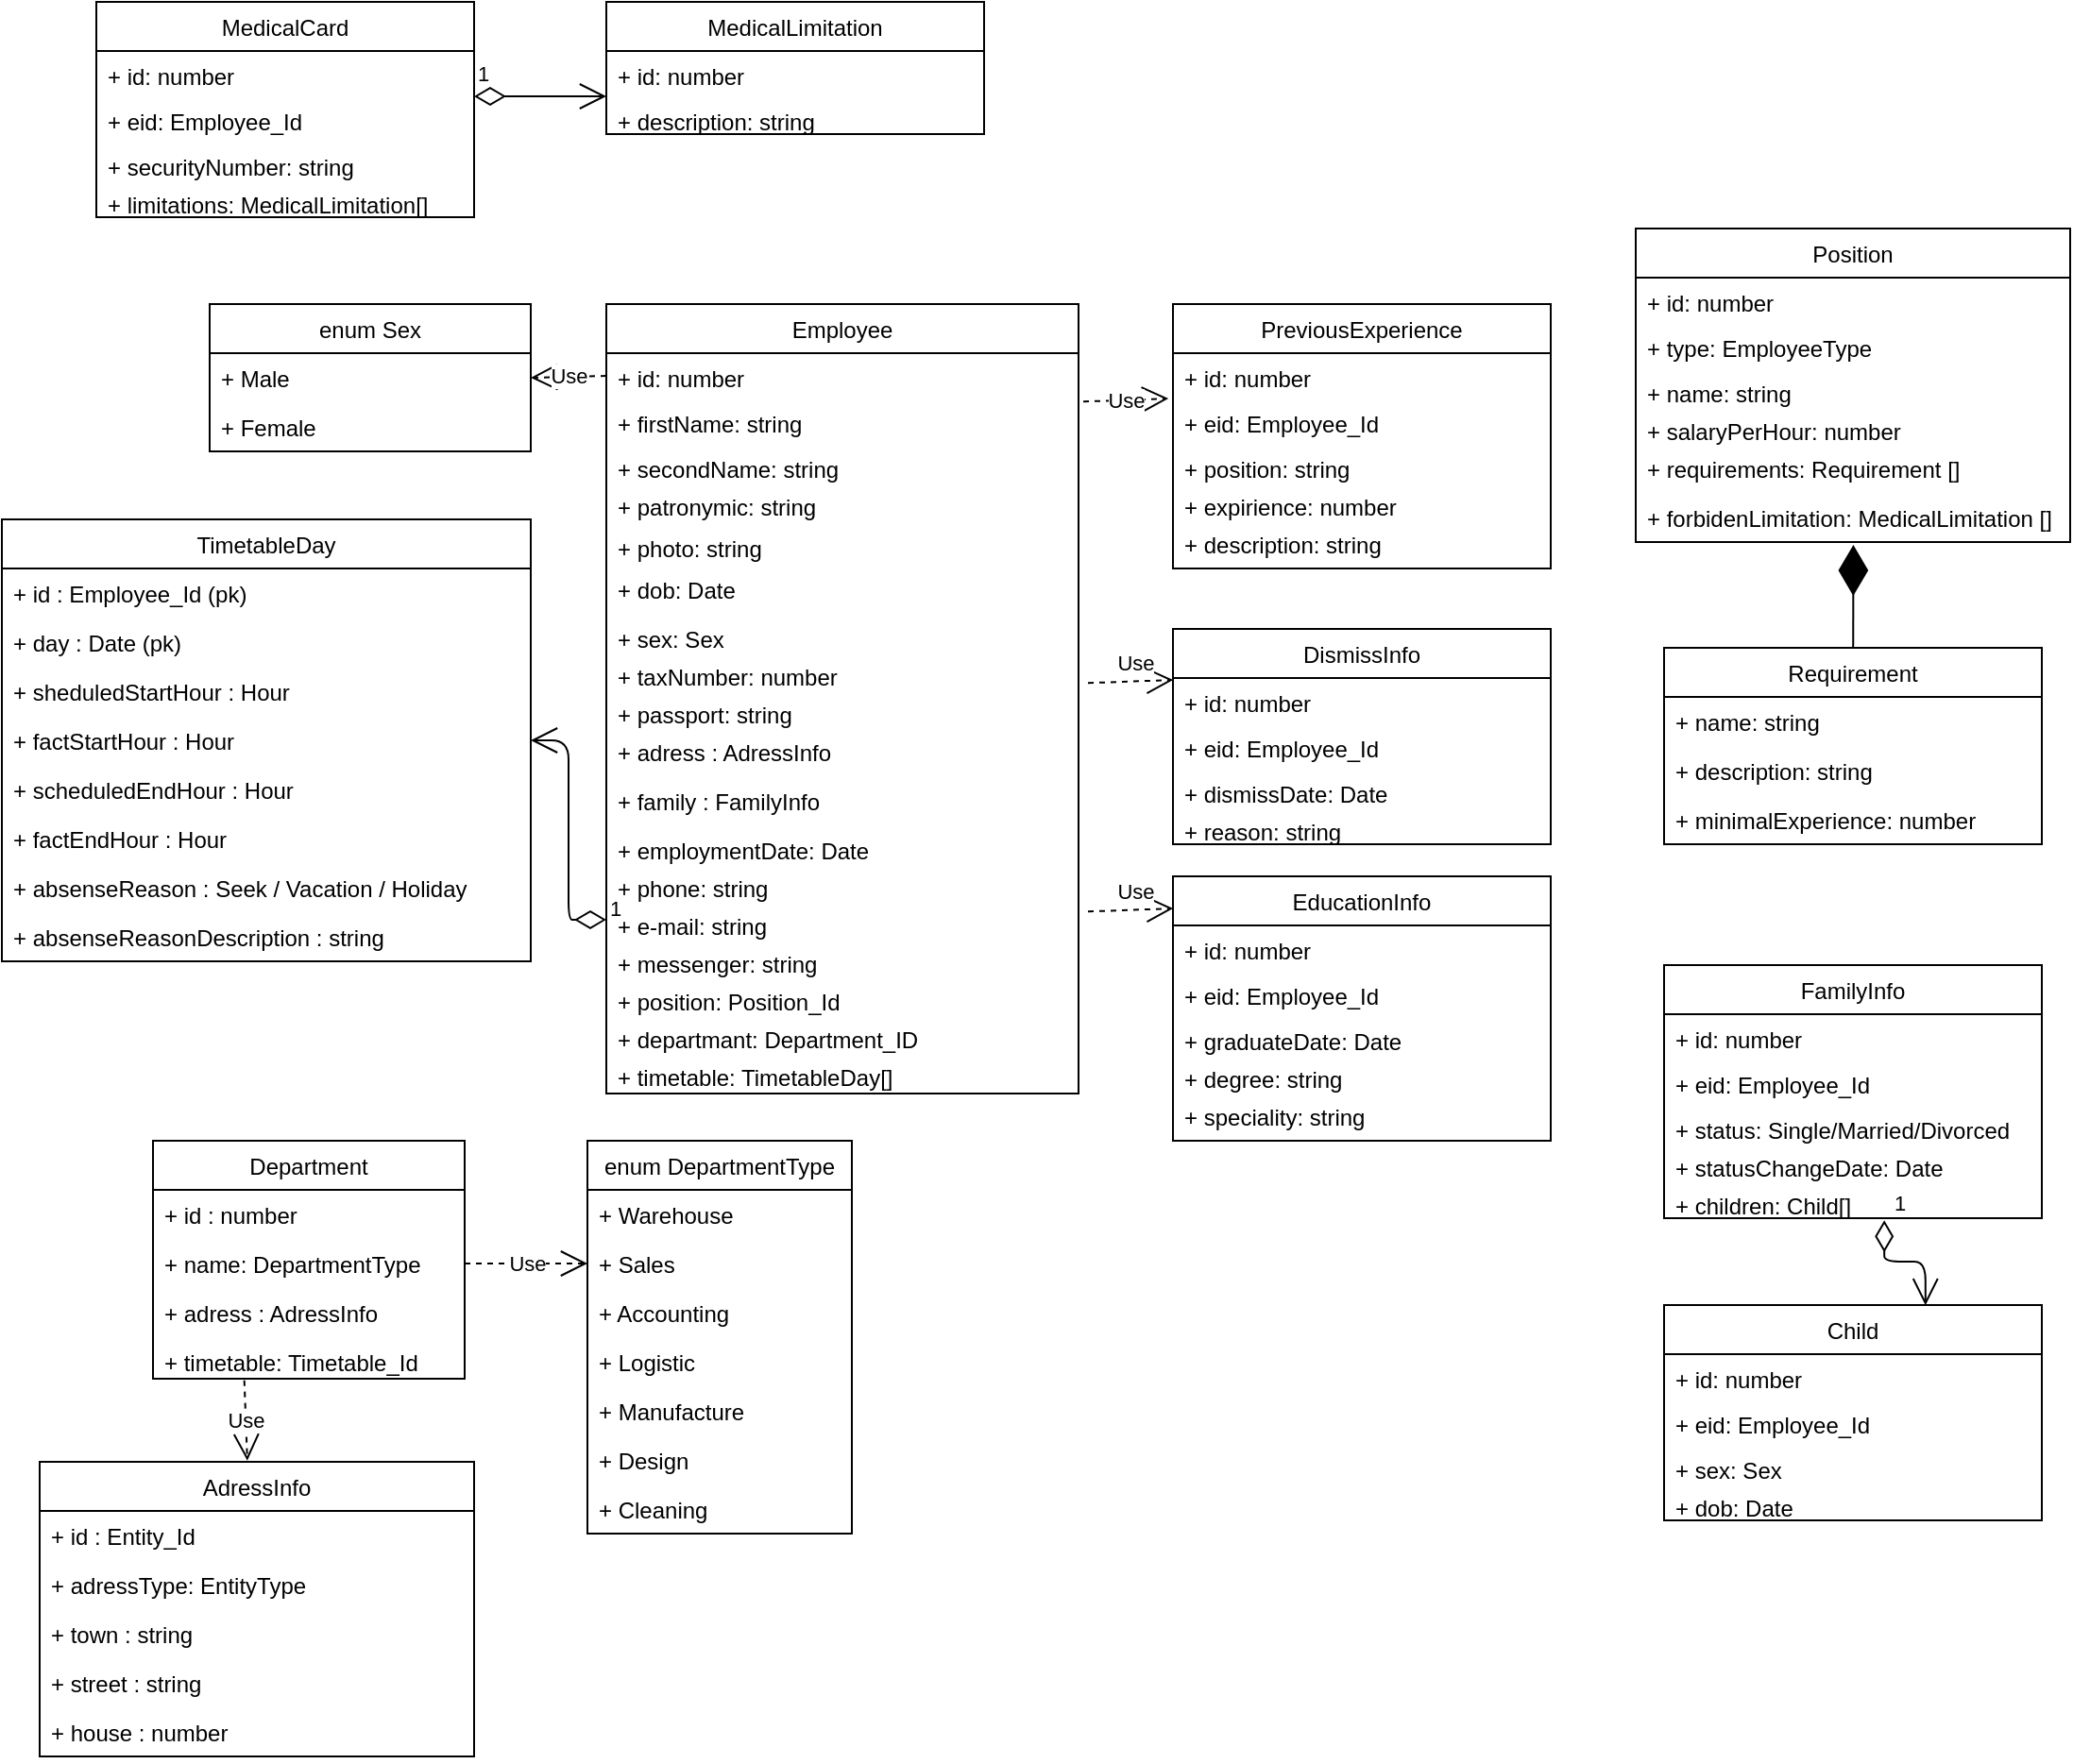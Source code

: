 <mxfile version="12.4.0" type="device" pages="1"><diagram id="Mti2Io393hogY0bbDjhg" name="Page-1"><mxGraphModel dx="1673" dy="839" grid="1" gridSize="10" guides="1" tooltips="1" connect="1" arrows="1" fold="1" page="1" pageScale="1" pageWidth="850" pageHeight="1100" math="0" shadow="0"><root><mxCell id="0"/><mxCell id="1" parent="0"/><mxCell id="48RavDFTDZYsHHYhr2oA-1" value="Employee" style="swimlane;fontStyle=0;childLayout=stackLayout;horizontal=1;startSize=26;fillColor=none;horizontalStack=0;resizeParent=1;resizeParentMax=0;resizeLast=0;collapsible=1;marginBottom=0;" parent="1" vertex="1"><mxGeometry x="340" y="280" width="250" height="418" as="geometry"/></mxCell><mxCell id="48RavDFTDZYsHHYhr2oA-17" value="+ id: number" style="text;strokeColor=none;fillColor=none;align=left;verticalAlign=top;spacingLeft=4;spacingRight=4;overflow=hidden;rotatable=0;points=[[0,0.5],[1,0.5]];portConstraint=eastwest;" parent="48RavDFTDZYsHHYhr2oA-1" vertex="1"><mxGeometry y="26" width="250" height="24" as="geometry"/></mxCell><mxCell id="OlzflP3ImwQJh7mN5nyh-8" value="+ firstName: string" style="text;strokeColor=none;fillColor=none;align=left;verticalAlign=top;spacingLeft=4;spacingRight=4;overflow=hidden;rotatable=0;points=[[0,0.5],[1,0.5]];portConstraint=eastwest;" vertex="1" parent="48RavDFTDZYsHHYhr2oA-1"><mxGeometry y="50" width="250" height="24" as="geometry"/></mxCell><mxCell id="48RavDFTDZYsHHYhr2oA-18" value="+ secondName: string" style="text;strokeColor=none;fillColor=none;align=left;verticalAlign=top;spacingLeft=4;spacingRight=4;overflow=hidden;rotatable=0;points=[[0,0.5],[1,0.5]];portConstraint=eastwest;" parent="48RavDFTDZYsHHYhr2oA-1" vertex="1"><mxGeometry y="74" width="250" height="20" as="geometry"/></mxCell><mxCell id="48RavDFTDZYsHHYhr2oA-19" value="+ patronymic: string" style="text;strokeColor=none;fillColor=none;align=left;verticalAlign=top;spacingLeft=4;spacingRight=4;overflow=hidden;rotatable=0;points=[[0,0.5],[1,0.5]];portConstraint=eastwest;" parent="48RavDFTDZYsHHYhr2oA-1" vertex="1"><mxGeometry y="94" width="250" height="22" as="geometry"/></mxCell><mxCell id="OlzflP3ImwQJh7mN5nyh-16" value="+ photo: string" style="text;strokeColor=none;fillColor=none;align=left;verticalAlign=top;spacingLeft=4;spacingRight=4;overflow=hidden;rotatable=0;points=[[0,0.5],[1,0.5]];portConstraint=eastwest;" vertex="1" parent="48RavDFTDZYsHHYhr2oA-1"><mxGeometry y="116" width="250" height="22" as="geometry"/></mxCell><mxCell id="48RavDFTDZYsHHYhr2oA-3" value="+ dob: Date" style="text;strokeColor=none;fillColor=none;align=left;verticalAlign=top;spacingLeft=4;spacingRight=4;overflow=hidden;rotatable=0;points=[[0,0.5],[1,0.5]];portConstraint=eastwest;" parent="48RavDFTDZYsHHYhr2oA-1" vertex="1"><mxGeometry y="138" width="250" height="26" as="geometry"/></mxCell><mxCell id="48RavDFTDZYsHHYhr2oA-7" value="+ sex: Sex" style="text;strokeColor=none;fillColor=none;align=left;verticalAlign=top;spacingLeft=4;spacingRight=4;overflow=hidden;rotatable=0;points=[[0,0.5],[1,0.5]];portConstraint=eastwest;" parent="48RavDFTDZYsHHYhr2oA-1" vertex="1"><mxGeometry y="164" width="250" height="20" as="geometry"/></mxCell><mxCell id="DQnlRPjFrwcT6I_cO_1w-17" value="+ taxNumber: number" style="text;strokeColor=none;fillColor=none;align=left;verticalAlign=top;spacingLeft=4;spacingRight=4;overflow=hidden;rotatable=0;points=[[0,0.5],[1,0.5]];portConstraint=eastwest;" parent="48RavDFTDZYsHHYhr2oA-1" vertex="1"><mxGeometry y="184" width="250" height="20" as="geometry"/></mxCell><mxCell id="DQnlRPjFrwcT6I_cO_1w-18" value="+ passport: string" style="text;strokeColor=none;fillColor=none;align=left;verticalAlign=top;spacingLeft=4;spacingRight=4;overflow=hidden;rotatable=0;points=[[0,0.5],[1,0.5]];portConstraint=eastwest;" parent="48RavDFTDZYsHHYhr2oA-1" vertex="1"><mxGeometry y="204" width="250" height="20" as="geometry"/></mxCell><mxCell id="OlzflP3ImwQJh7mN5nyh-25" value="+ adress : AdressInfo" style="text;strokeColor=none;fillColor=none;align=left;verticalAlign=top;spacingLeft=4;spacingRight=4;overflow=hidden;rotatable=0;points=[[0,0.5],[1,0.5]];portConstraint=eastwest;" vertex="1" parent="48RavDFTDZYsHHYhr2oA-1"><mxGeometry y="224" width="250" height="26" as="geometry"/></mxCell><mxCell id="OlzflP3ImwQJh7mN5nyh-48" value="+ family : FamilyInfo" style="text;strokeColor=none;fillColor=none;align=left;verticalAlign=top;spacingLeft=4;spacingRight=4;overflow=hidden;rotatable=0;points=[[0,0.5],[1,0.5]];portConstraint=eastwest;" vertex="1" parent="48RavDFTDZYsHHYhr2oA-1"><mxGeometry y="250" width="250" height="26" as="geometry"/></mxCell><mxCell id="48RavDFTDZYsHHYhr2oA-5" value="+ employmentDate: Date" style="text;strokeColor=none;fillColor=none;align=left;verticalAlign=top;spacingLeft=4;spacingRight=4;overflow=hidden;rotatable=0;points=[[0,0.5],[1,0.5]];portConstraint=eastwest;" parent="48RavDFTDZYsHHYhr2oA-1" vertex="1"><mxGeometry y="276" width="250" height="20" as="geometry"/></mxCell><mxCell id="AJ1OIZHjKL9G5gzrEail-20" value="+ phone: string" style="text;strokeColor=none;fillColor=none;align=left;verticalAlign=top;spacingLeft=4;spacingRight=4;overflow=hidden;rotatable=0;points=[[0,0.5],[1,0.5]];portConstraint=eastwest;" parent="48RavDFTDZYsHHYhr2oA-1" vertex="1"><mxGeometry y="296" width="250" height="20" as="geometry"/></mxCell><mxCell id="AJ1OIZHjKL9G5gzrEail-21" value="+ e-mail: string" style="text;strokeColor=none;fillColor=none;align=left;verticalAlign=top;spacingLeft=4;spacingRight=4;overflow=hidden;rotatable=0;points=[[0,0.5],[1,0.5]];portConstraint=eastwest;" parent="48RavDFTDZYsHHYhr2oA-1" vertex="1"><mxGeometry y="316" width="250" height="20" as="geometry"/></mxCell><mxCell id="AJ1OIZHjKL9G5gzrEail-22" value="+ messenger: string" style="text;strokeColor=none;fillColor=none;align=left;verticalAlign=top;spacingLeft=4;spacingRight=4;overflow=hidden;rotatable=0;points=[[0,0.5],[1,0.5]];portConstraint=eastwest;" parent="48RavDFTDZYsHHYhr2oA-1" vertex="1"><mxGeometry y="336" width="250" height="20" as="geometry"/></mxCell><mxCell id="48RavDFTDZYsHHYhr2oA-6" value="+ position: Position_Id" style="text;strokeColor=none;fillColor=none;align=left;verticalAlign=top;spacingLeft=4;spacingRight=4;overflow=hidden;rotatable=0;points=[[0,0.5],[1,0.5]];portConstraint=eastwest;" parent="48RavDFTDZYsHHYhr2oA-1" vertex="1"><mxGeometry y="356" width="250" height="20" as="geometry"/></mxCell><mxCell id="AJ1OIZHjKL9G5gzrEail-15" value="+ departmant: Department_ID" style="text;strokeColor=none;fillColor=none;align=left;verticalAlign=top;spacingLeft=4;spacingRight=4;overflow=hidden;rotatable=0;points=[[0,0.5],[1,0.5]];portConstraint=eastwest;" parent="48RavDFTDZYsHHYhr2oA-1" vertex="1"><mxGeometry y="376" width="250" height="20" as="geometry"/></mxCell><mxCell id="AJ1OIZHjKL9G5gzrEail-48" value="+ timetable: TimetableDay[]" style="text;strokeColor=none;fillColor=none;align=left;verticalAlign=top;spacingLeft=4;spacingRight=4;overflow=hidden;rotatable=0;points=[[0,0.5],[1,0.5]];portConstraint=eastwest;" parent="48RavDFTDZYsHHYhr2oA-1" vertex="1"><mxGeometry y="396" width="250" height="22" as="geometry"/></mxCell><mxCell id="48RavDFTDZYsHHYhr2oA-8" value="enum Sex" style="swimlane;fontStyle=0;childLayout=stackLayout;horizontal=1;startSize=26;fillColor=none;horizontalStack=0;resizeParent=1;resizeParentMax=0;resizeLast=0;collapsible=1;marginBottom=0;" parent="1" vertex="1"><mxGeometry x="130" y="280" width="170" height="78" as="geometry"/></mxCell><mxCell id="48RavDFTDZYsHHYhr2oA-9" value="+ Male" style="text;strokeColor=none;fillColor=none;align=left;verticalAlign=top;spacingLeft=4;spacingRight=4;overflow=hidden;rotatable=0;points=[[0,0.5],[1,0.5]];portConstraint=eastwest;" parent="48RavDFTDZYsHHYhr2oA-8" vertex="1"><mxGeometry y="26" width="170" height="26" as="geometry"/></mxCell><mxCell id="48RavDFTDZYsHHYhr2oA-10" value="+ Female" style="text;strokeColor=none;fillColor=none;align=left;verticalAlign=top;spacingLeft=4;spacingRight=4;overflow=hidden;rotatable=0;points=[[0,0.5],[1,0.5]];portConstraint=eastwest;" parent="48RavDFTDZYsHHYhr2oA-8" vertex="1"><mxGeometry y="52" width="170" height="26" as="geometry"/></mxCell><mxCell id="48RavDFTDZYsHHYhr2oA-15" value="Use" style="endArrow=open;endSize=12;dashed=1;html=1;entryX=1;entryY=0.5;entryDx=0;entryDy=0;exitX=0;exitY=0.5;exitDx=0;exitDy=0;" parent="1" target="48RavDFTDZYsHHYhr2oA-9" edge="1" source="48RavDFTDZYsHHYhr2oA-17"><mxGeometry width="160" relative="1" as="geometry"><mxPoint x="340" y="376" as="sourcePoint"/><mxPoint x="430" y="350" as="targetPoint"/></mxGeometry></mxCell><mxCell id="DQnlRPjFrwcT6I_cO_1w-3" value="Position" style="swimlane;fontStyle=0;childLayout=stackLayout;horizontal=1;startSize=26;fillColor=none;horizontalStack=0;resizeParent=1;resizeParentMax=0;resizeLast=0;collapsible=1;marginBottom=0;" parent="1" vertex="1"><mxGeometry x="885" y="240" width="230" height="166" as="geometry"/></mxCell><mxCell id="DQnlRPjFrwcT6I_cO_1w-4" value="+ id: number" style="text;strokeColor=none;fillColor=none;align=left;verticalAlign=top;spacingLeft=4;spacingRight=4;overflow=hidden;rotatable=0;points=[[0,0.5],[1,0.5]];portConstraint=eastwest;" parent="DQnlRPjFrwcT6I_cO_1w-3" vertex="1"><mxGeometry y="26" width="230" height="24" as="geometry"/></mxCell><mxCell id="AJ1OIZHjKL9G5gzrEail-17" value="+ type: EmployeeType" style="text;strokeColor=none;fillColor=none;align=left;verticalAlign=top;spacingLeft=4;spacingRight=4;overflow=hidden;rotatable=0;points=[[0,0.5],[1,0.5]];portConstraint=eastwest;" parent="DQnlRPjFrwcT6I_cO_1w-3" vertex="1"><mxGeometry y="50" width="230" height="24" as="geometry"/></mxCell><mxCell id="DQnlRPjFrwcT6I_cO_1w-15" value="+ name: string" style="text;strokeColor=none;fillColor=none;align=left;verticalAlign=top;spacingLeft=4;spacingRight=4;overflow=hidden;rotatable=0;points=[[0,0.5],[1,0.5]];portConstraint=eastwest;" parent="DQnlRPjFrwcT6I_cO_1w-3" vertex="1"><mxGeometry y="74" width="230" height="20" as="geometry"/></mxCell><mxCell id="48RavDFTDZYsHHYhr2oA-48" value="+ salaryPerHour: number" style="text;strokeColor=none;fillColor=none;align=left;verticalAlign=top;spacingLeft=4;spacingRight=4;overflow=hidden;rotatable=0;points=[[0,0.5],[1,0.5]];portConstraint=eastwest;" parent="DQnlRPjFrwcT6I_cO_1w-3" vertex="1"><mxGeometry y="94" width="230" height="20" as="geometry"/></mxCell><mxCell id="DQnlRPjFrwcT6I_cO_1w-5" value="+ requirements: Requirement []" style="text;strokeColor=none;fillColor=none;align=left;verticalAlign=top;spacingLeft=4;spacingRight=4;overflow=hidden;rotatable=0;points=[[0,0.5],[1,0.5]];portConstraint=eastwest;" parent="DQnlRPjFrwcT6I_cO_1w-3" vertex="1"><mxGeometry y="114" width="230" height="26" as="geometry"/></mxCell><mxCell id="OlzflP3ImwQJh7mN5nyh-60" value="+ forbidenLimitation: MedicalLimitation []" style="text;strokeColor=none;fillColor=none;align=left;verticalAlign=top;spacingLeft=4;spacingRight=4;overflow=hidden;rotatable=0;points=[[0,0.5],[1,0.5]];portConstraint=eastwest;" vertex="1" parent="DQnlRPjFrwcT6I_cO_1w-3"><mxGeometry y="140" width="230" height="26" as="geometry"/></mxCell><mxCell id="DQnlRPjFrwcT6I_cO_1w-7" value="Requirement" style="swimlane;fontStyle=0;childLayout=stackLayout;horizontal=1;startSize=26;fillColor=none;horizontalStack=0;resizeParent=1;resizeParentMax=0;resizeLast=0;collapsible=1;marginBottom=0;" parent="1" vertex="1"><mxGeometry x="900" y="462" width="200" height="104" as="geometry"/></mxCell><mxCell id="DQnlRPjFrwcT6I_cO_1w-8" value="+ name: string" style="text;strokeColor=none;fillColor=none;align=left;verticalAlign=top;spacingLeft=4;spacingRight=4;overflow=hidden;rotatable=0;points=[[0,0.5],[1,0.5]];portConstraint=eastwest;" parent="DQnlRPjFrwcT6I_cO_1w-7" vertex="1"><mxGeometry y="26" width="200" height="26" as="geometry"/></mxCell><mxCell id="DQnlRPjFrwcT6I_cO_1w-9" value="+ description: string" style="text;strokeColor=none;fillColor=none;align=left;verticalAlign=top;spacingLeft=4;spacingRight=4;overflow=hidden;rotatable=0;points=[[0,0.5],[1,0.5]];portConstraint=eastwest;" parent="DQnlRPjFrwcT6I_cO_1w-7" vertex="1"><mxGeometry y="52" width="200" height="26" as="geometry"/></mxCell><mxCell id="DQnlRPjFrwcT6I_cO_1w-10" value="+ minimalExperience: number" style="text;strokeColor=none;fillColor=none;align=left;verticalAlign=top;spacingLeft=4;spacingRight=4;overflow=hidden;rotatable=0;points=[[0,0.5],[1,0.5]];portConstraint=eastwest;" parent="DQnlRPjFrwcT6I_cO_1w-7" vertex="1"><mxGeometry y="78" width="200" height="26" as="geometry"/></mxCell><mxCell id="DQnlRPjFrwcT6I_cO_1w-12" value="" style="endArrow=diamondThin;endFill=1;endSize=24;html=1;entryX=0.501;entryY=1.057;entryDx=0;entryDy=0;entryPerimeter=0;" parent="1" source="DQnlRPjFrwcT6I_cO_1w-7" target="OlzflP3ImwQJh7mN5nyh-60" edge="1"><mxGeometry width="160" relative="1" as="geometry"><mxPoint x="1100" y="542" as="sourcePoint"/><mxPoint x="1000" y="410" as="targetPoint"/></mxGeometry></mxCell><mxCell id="AJ1OIZHjKL9G5gzrEail-1" value="Department" style="swimlane;fontStyle=0;childLayout=stackLayout;horizontal=1;startSize=26;fillColor=none;horizontalStack=0;resizeParent=1;resizeParentMax=0;resizeLast=0;collapsible=1;marginBottom=0;" parent="1" vertex="1"><mxGeometry x="100" y="723" width="165" height="126" as="geometry"/></mxCell><mxCell id="AJ1OIZHjKL9G5gzrEail-2" value="+ id : number" style="text;strokeColor=none;fillColor=none;align=left;verticalAlign=top;spacingLeft=4;spacingRight=4;overflow=hidden;rotatable=0;points=[[0,0.5],[1,0.5]];portConstraint=eastwest;" parent="AJ1OIZHjKL9G5gzrEail-1" vertex="1"><mxGeometry y="26" width="165" height="26" as="geometry"/></mxCell><mxCell id="AJ1OIZHjKL9G5gzrEail-3" value="+ name: DepartmentType" style="text;strokeColor=none;fillColor=none;align=left;verticalAlign=top;spacingLeft=4;spacingRight=4;overflow=hidden;rotatable=0;points=[[0,0.5],[1,0.5]];portConstraint=eastwest;" parent="AJ1OIZHjKL9G5gzrEail-1" vertex="1"><mxGeometry y="52" width="165" height="26" as="geometry"/></mxCell><mxCell id="AJ1OIZHjKL9G5gzrEail-19" value="+ adress : AdressInfo" style="text;strokeColor=none;fillColor=none;align=left;verticalAlign=top;spacingLeft=4;spacingRight=4;overflow=hidden;rotatable=0;points=[[0,0.5],[1,0.5]];portConstraint=eastwest;" parent="AJ1OIZHjKL9G5gzrEail-1" vertex="1"><mxGeometry y="78" width="165" height="26" as="geometry"/></mxCell><mxCell id="AJ1OIZHjKL9G5gzrEail-5" value="+ timetable: Timetable_Id" style="text;strokeColor=none;fillColor=none;align=left;verticalAlign=top;spacingLeft=4;spacingRight=4;overflow=hidden;rotatable=0;points=[[0,0.5],[1,0.5]];portConstraint=eastwest;" parent="AJ1OIZHjKL9G5gzrEail-1" vertex="1"><mxGeometry y="104" width="165" height="22" as="geometry"/></mxCell><mxCell id="AJ1OIZHjKL9G5gzrEail-6" value="enum DepartmentType" style="swimlane;fontStyle=0;childLayout=stackLayout;horizontal=1;startSize=26;fillColor=none;horizontalStack=0;resizeParent=1;resizeParentMax=0;resizeLast=0;collapsible=1;marginBottom=0;" parent="1" vertex="1"><mxGeometry x="330" y="723" width="140" height="208" as="geometry"/></mxCell><mxCell id="AJ1OIZHjKL9G5gzrEail-7" value="+ Warehouse" style="text;strokeColor=none;fillColor=none;align=left;verticalAlign=top;spacingLeft=4;spacingRight=4;overflow=hidden;rotatable=0;points=[[0,0.5],[1,0.5]];portConstraint=eastwest;" parent="AJ1OIZHjKL9G5gzrEail-6" vertex="1"><mxGeometry y="26" width="140" height="26" as="geometry"/></mxCell><mxCell id="AJ1OIZHjKL9G5gzrEail-8" value="+ Sales" style="text;strokeColor=none;fillColor=none;align=left;verticalAlign=top;spacingLeft=4;spacingRight=4;overflow=hidden;rotatable=0;points=[[0,0.5],[1,0.5]];portConstraint=eastwest;" parent="AJ1OIZHjKL9G5gzrEail-6" vertex="1"><mxGeometry y="52" width="140" height="26" as="geometry"/></mxCell><mxCell id="AJ1OIZHjKL9G5gzrEail-12" value="+ Accounting" style="text;strokeColor=none;fillColor=none;align=left;verticalAlign=top;spacingLeft=4;spacingRight=4;overflow=hidden;rotatable=0;points=[[0,0.5],[1,0.5]];portConstraint=eastwest;" parent="AJ1OIZHjKL9G5gzrEail-6" vertex="1"><mxGeometry y="78" width="140" height="26" as="geometry"/></mxCell><mxCell id="AJ1OIZHjKL9G5gzrEail-9" value="+ Logistic" style="text;strokeColor=none;fillColor=none;align=left;verticalAlign=top;spacingLeft=4;spacingRight=4;overflow=hidden;rotatable=0;points=[[0,0.5],[1,0.5]];portConstraint=eastwest;" parent="AJ1OIZHjKL9G5gzrEail-6" vertex="1"><mxGeometry y="104" width="140" height="26" as="geometry"/></mxCell><mxCell id="AJ1OIZHjKL9G5gzrEail-14" value="+ Manufacture" style="text;strokeColor=none;fillColor=none;align=left;verticalAlign=top;spacingLeft=4;spacingRight=4;overflow=hidden;rotatable=0;points=[[0,0.5],[1,0.5]];portConstraint=eastwest;" parent="AJ1OIZHjKL9G5gzrEail-6" vertex="1"><mxGeometry y="130" width="140" height="26" as="geometry"/></mxCell><mxCell id="AJ1OIZHjKL9G5gzrEail-13" value="+ Design" style="text;strokeColor=none;fillColor=none;align=left;verticalAlign=top;spacingLeft=4;spacingRight=4;overflow=hidden;rotatable=0;points=[[0,0.5],[1,0.5]];portConstraint=eastwest;" parent="AJ1OIZHjKL9G5gzrEail-6" vertex="1"><mxGeometry y="156" width="140" height="26" as="geometry"/></mxCell><mxCell id="AJ1OIZHjKL9G5gzrEail-16" value="+ Cleaning" style="text;strokeColor=none;fillColor=none;align=left;verticalAlign=top;spacingLeft=4;spacingRight=4;overflow=hidden;rotatable=0;points=[[0,0.5],[1,0.5]];portConstraint=eastwest;" parent="AJ1OIZHjKL9G5gzrEail-6" vertex="1"><mxGeometry y="182" width="140" height="26" as="geometry"/></mxCell><mxCell id="AJ1OIZHjKL9G5gzrEail-11" value="Use" style="endArrow=open;endSize=12;dashed=1;html=1;exitX=1;exitY=0.5;exitDx=0;exitDy=0;entryX=0;entryY=0.5;entryDx=0;entryDy=0;" parent="1" source="AJ1OIZHjKL9G5gzrEail-3" target="AJ1OIZHjKL9G5gzrEail-8" edge="1"><mxGeometry width="160" relative="1" as="geometry"><mxPoint x="549" y="454" as="sourcePoint"/><mxPoint x="590" y="458" as="targetPoint"/><Array as="points"/></mxGeometry></mxCell><mxCell id="AJ1OIZHjKL9G5gzrEail-32" value="TimetableDay" style="swimlane;fontStyle=0;childLayout=stackLayout;horizontal=1;startSize=26;fillColor=none;horizontalStack=0;resizeParent=1;resizeParentMax=0;resizeLast=0;collapsible=1;marginBottom=0;" parent="1" vertex="1"><mxGeometry x="20" y="394" width="280" height="234" as="geometry"/></mxCell><mxCell id="AJ1OIZHjKL9G5gzrEail-39" value="+ id : Employee_Id (pk)" style="text;strokeColor=none;fillColor=none;align=left;verticalAlign=top;spacingLeft=4;spacingRight=4;overflow=hidden;rotatable=0;points=[[0,0.5],[1,0.5]];portConstraint=eastwest;" parent="AJ1OIZHjKL9G5gzrEail-32" vertex="1"><mxGeometry y="26" width="280" height="26" as="geometry"/></mxCell><mxCell id="AJ1OIZHjKL9G5gzrEail-34" value="+ day : Date (pk)" style="text;strokeColor=none;fillColor=none;align=left;verticalAlign=top;spacingLeft=4;spacingRight=4;overflow=hidden;rotatable=0;points=[[0,0.5],[1,0.5]];portConstraint=eastwest;" parent="AJ1OIZHjKL9G5gzrEail-32" vertex="1"><mxGeometry y="52" width="280" height="26" as="geometry"/></mxCell><mxCell id="AJ1OIZHjKL9G5gzrEail-35" value="+ sheduledStartHour : Hour" style="text;strokeColor=none;fillColor=none;align=left;verticalAlign=top;spacingLeft=4;spacingRight=4;overflow=hidden;rotatable=0;points=[[0,0.5],[1,0.5]];portConstraint=eastwest;" parent="AJ1OIZHjKL9G5gzrEail-32" vertex="1"><mxGeometry y="78" width="280" height="26" as="geometry"/></mxCell><mxCell id="OlzflP3ImwQJh7mN5nyh-62" value="+ factStartHour : Hour" style="text;strokeColor=none;fillColor=none;align=left;verticalAlign=top;spacingLeft=4;spacingRight=4;overflow=hidden;rotatable=0;points=[[0,0.5],[1,0.5]];portConstraint=eastwest;" vertex="1" parent="AJ1OIZHjKL9G5gzrEail-32"><mxGeometry y="104" width="280" height="26" as="geometry"/></mxCell><mxCell id="AJ1OIZHjKL9G5gzrEail-36" value="+ scheduledEndHour : Hour" style="text;strokeColor=none;fillColor=none;align=left;verticalAlign=top;spacingLeft=4;spacingRight=4;overflow=hidden;rotatable=0;points=[[0,0.5],[1,0.5]];portConstraint=eastwest;" parent="AJ1OIZHjKL9G5gzrEail-32" vertex="1"><mxGeometry y="130" width="280" height="26" as="geometry"/></mxCell><mxCell id="OlzflP3ImwQJh7mN5nyh-63" value="+ factEndHour : Hour" style="text;strokeColor=none;fillColor=none;align=left;verticalAlign=top;spacingLeft=4;spacingRight=4;overflow=hidden;rotatable=0;points=[[0,0.5],[1,0.5]];portConstraint=eastwest;" vertex="1" parent="AJ1OIZHjKL9G5gzrEail-32"><mxGeometry y="156" width="280" height="26" as="geometry"/></mxCell><mxCell id="OlzflP3ImwQJh7mN5nyh-64" value="+ absenseReason : Seek / Vacation / Holiday" style="text;strokeColor=none;fillColor=none;align=left;verticalAlign=top;spacingLeft=4;spacingRight=4;overflow=hidden;rotatable=0;points=[[0,0.5],[1,0.5]];portConstraint=eastwest;" vertex="1" parent="AJ1OIZHjKL9G5gzrEail-32"><mxGeometry y="182" width="280" height="26" as="geometry"/></mxCell><mxCell id="AJ1OIZHjKL9G5gzrEail-37" value="+ absenseReasonDescription : string" style="text;strokeColor=none;fillColor=none;align=left;verticalAlign=top;spacingLeft=4;spacingRight=4;overflow=hidden;rotatable=0;points=[[0,0.5],[1,0.5]];portConstraint=eastwest;" parent="AJ1OIZHjKL9G5gzrEail-32" vertex="1"><mxGeometry y="208" width="280" height="26" as="geometry"/></mxCell><mxCell id="OlzflP3ImwQJh7mN5nyh-1" value="PreviousExperience" style="swimlane;fontStyle=0;childLayout=stackLayout;horizontal=1;startSize=26;fillColor=none;horizontalStack=0;resizeParent=1;resizeParentMax=0;resizeLast=0;collapsible=1;marginBottom=0;" vertex="1" parent="1"><mxGeometry x="640" y="280" width="200" height="140" as="geometry"/></mxCell><mxCell id="OlzflP3ImwQJh7mN5nyh-2" value="+ id: number" style="text;strokeColor=none;fillColor=none;align=left;verticalAlign=top;spacingLeft=4;spacingRight=4;overflow=hidden;rotatable=0;points=[[0,0.5],[1,0.5]];portConstraint=eastwest;" vertex="1" parent="OlzflP3ImwQJh7mN5nyh-1"><mxGeometry y="26" width="200" height="24" as="geometry"/></mxCell><mxCell id="OlzflP3ImwQJh7mN5nyh-3" value="+ eid: Employee_Id" style="text;strokeColor=none;fillColor=none;align=left;verticalAlign=top;spacingLeft=4;spacingRight=4;overflow=hidden;rotatable=0;points=[[0,0.5],[1,0.5]];portConstraint=eastwest;" vertex="1" parent="OlzflP3ImwQJh7mN5nyh-1"><mxGeometry y="50" width="200" height="24" as="geometry"/></mxCell><mxCell id="OlzflP3ImwQJh7mN5nyh-4" value="+ position: string" style="text;strokeColor=none;fillColor=none;align=left;verticalAlign=top;spacingLeft=4;spacingRight=4;overflow=hidden;rotatable=0;points=[[0,0.5],[1,0.5]];portConstraint=eastwest;" vertex="1" parent="OlzflP3ImwQJh7mN5nyh-1"><mxGeometry y="74" width="200" height="20" as="geometry"/></mxCell><mxCell id="OlzflP3ImwQJh7mN5nyh-5" value="+ expirience: number" style="text;strokeColor=none;fillColor=none;align=left;verticalAlign=top;spacingLeft=4;spacingRight=4;overflow=hidden;rotatable=0;points=[[0,0.5],[1,0.5]];portConstraint=eastwest;" vertex="1" parent="OlzflP3ImwQJh7mN5nyh-1"><mxGeometry y="94" width="200" height="20" as="geometry"/></mxCell><mxCell id="OlzflP3ImwQJh7mN5nyh-26" value="+ description: string" style="text;strokeColor=none;fillColor=none;align=left;verticalAlign=top;spacingLeft=4;spacingRight=4;overflow=hidden;rotatable=0;points=[[0,0.5],[1,0.5]];portConstraint=eastwest;" vertex="1" parent="OlzflP3ImwQJh7mN5nyh-1"><mxGeometry y="114" width="200" height="26" as="geometry"/></mxCell><mxCell id="OlzflP3ImwQJh7mN5nyh-9" value="Use" style="endArrow=open;endSize=12;dashed=1;html=1;entryX=-0.012;entryY=0;entryDx=0;entryDy=0;exitX=1.01;exitY=0.069;exitDx=0;exitDy=0;entryPerimeter=0;exitPerimeter=0;" edge="1" parent="1" source="OlzflP3ImwQJh7mN5nyh-8" target="OlzflP3ImwQJh7mN5nyh-3"><mxGeometry width="160" relative="1" as="geometry"><mxPoint x="635" y="360.0" as="sourcePoint"/><mxPoint x="585" y="363" as="targetPoint"/></mxGeometry></mxCell><mxCell id="OlzflP3ImwQJh7mN5nyh-10" value="DismissInfo" style="swimlane;fontStyle=0;childLayout=stackLayout;horizontal=1;startSize=26;fillColor=none;horizontalStack=0;resizeParent=1;resizeParentMax=0;resizeLast=0;collapsible=1;marginBottom=0;" vertex="1" parent="1"><mxGeometry x="640" y="452" width="200" height="114" as="geometry"/></mxCell><mxCell id="OlzflP3ImwQJh7mN5nyh-11" value="+ id: number" style="text;strokeColor=none;fillColor=none;align=left;verticalAlign=top;spacingLeft=4;spacingRight=4;overflow=hidden;rotatable=0;points=[[0,0.5],[1,0.5]];portConstraint=eastwest;" vertex="1" parent="OlzflP3ImwQJh7mN5nyh-10"><mxGeometry y="26" width="200" height="24" as="geometry"/></mxCell><mxCell id="OlzflP3ImwQJh7mN5nyh-12" value="+ eid: Employee_Id" style="text;strokeColor=none;fillColor=none;align=left;verticalAlign=top;spacingLeft=4;spacingRight=4;overflow=hidden;rotatable=0;points=[[0,0.5],[1,0.5]];portConstraint=eastwest;" vertex="1" parent="OlzflP3ImwQJh7mN5nyh-10"><mxGeometry y="50" width="200" height="24" as="geometry"/></mxCell><mxCell id="OlzflP3ImwQJh7mN5nyh-13" value="+ dismissDate: Date" style="text;strokeColor=none;fillColor=none;align=left;verticalAlign=top;spacingLeft=4;spacingRight=4;overflow=hidden;rotatable=0;points=[[0,0.5],[1,0.5]];portConstraint=eastwest;" vertex="1" parent="OlzflP3ImwQJh7mN5nyh-10"><mxGeometry y="74" width="200" height="20" as="geometry"/></mxCell><mxCell id="OlzflP3ImwQJh7mN5nyh-14" value="+ reason: string" style="text;strokeColor=none;fillColor=none;align=left;verticalAlign=top;spacingLeft=4;spacingRight=4;overflow=hidden;rotatable=0;points=[[0,0.5],[1,0.5]];portConstraint=eastwest;" vertex="1" parent="OlzflP3ImwQJh7mN5nyh-10"><mxGeometry y="94" width="200" height="20" as="geometry"/></mxCell><mxCell id="OlzflP3ImwQJh7mN5nyh-15" value="Use" style="endArrow=open;endSize=12;dashed=1;html=1;entryX=-0.012;entryY=0;entryDx=0;entryDy=0;exitX=1.01;exitY=0.069;exitDx=0;exitDy=0;entryPerimeter=0;exitPerimeter=0;" edge="1" parent="1"><mxGeometry x="0.124" y="10" width="160" relative="1" as="geometry"><mxPoint x="595" y="480.656" as="sourcePoint"/><mxPoint x="640.1" y="479" as="targetPoint"/><mxPoint as="offset"/></mxGeometry></mxCell><mxCell id="OlzflP3ImwQJh7mN5nyh-17" value="AdressInfo" style="swimlane;fontStyle=0;childLayout=stackLayout;horizontal=1;startSize=26;fillColor=none;horizontalStack=0;resizeParent=1;resizeParentMax=0;resizeLast=0;collapsible=1;marginBottom=0;" vertex="1" parent="1"><mxGeometry x="40" y="893" width="230" height="156" as="geometry"/></mxCell><mxCell id="OlzflP3ImwQJh7mN5nyh-18" value="+ id : Entity_Id" style="text;strokeColor=none;fillColor=none;align=left;verticalAlign=top;spacingLeft=4;spacingRight=4;overflow=hidden;rotatable=0;points=[[0,0.5],[1,0.5]];portConstraint=eastwest;" vertex="1" parent="OlzflP3ImwQJh7mN5nyh-17"><mxGeometry y="26" width="230" height="26" as="geometry"/></mxCell><mxCell id="OlzflP3ImwQJh7mN5nyh-19" value="+ adressType: EntityType" style="text;strokeColor=none;fillColor=none;align=left;verticalAlign=top;spacingLeft=4;spacingRight=4;overflow=hidden;rotatable=0;points=[[0,0.5],[1,0.5]];portConstraint=eastwest;" vertex="1" parent="OlzflP3ImwQJh7mN5nyh-17"><mxGeometry y="52" width="230" height="26" as="geometry"/></mxCell><mxCell id="OlzflP3ImwQJh7mN5nyh-20" value="+ town : string" style="text;strokeColor=none;fillColor=none;align=left;verticalAlign=top;spacingLeft=4;spacingRight=4;overflow=hidden;rotatable=0;points=[[0,0.5],[1,0.5]];portConstraint=eastwest;" vertex="1" parent="OlzflP3ImwQJh7mN5nyh-17"><mxGeometry y="78" width="230" height="26" as="geometry"/></mxCell><mxCell id="OlzflP3ImwQJh7mN5nyh-21" value="+ street : string" style="text;strokeColor=none;fillColor=none;align=left;verticalAlign=top;spacingLeft=4;spacingRight=4;overflow=hidden;rotatable=0;points=[[0,0.5],[1,0.5]];portConstraint=eastwest;" vertex="1" parent="OlzflP3ImwQJh7mN5nyh-17"><mxGeometry y="104" width="230" height="26" as="geometry"/></mxCell><mxCell id="OlzflP3ImwQJh7mN5nyh-22" value="+ house : number" style="text;strokeColor=none;fillColor=none;align=left;verticalAlign=top;spacingLeft=4;spacingRight=4;overflow=hidden;rotatable=0;points=[[0,0.5],[1,0.5]];portConstraint=eastwest;" vertex="1" parent="OlzflP3ImwQJh7mN5nyh-17"><mxGeometry y="130" width="230" height="26" as="geometry"/></mxCell><mxCell id="OlzflP3ImwQJh7mN5nyh-24" value="Use" style="endArrow=open;endSize=12;dashed=1;html=1;exitX=0.293;exitY=1.038;exitDx=0;exitDy=0;entryX=0.478;entryY=-0.004;entryDx=0;entryDy=0;exitPerimeter=0;entryPerimeter=0;" edge="1" parent="1" source="AJ1OIZHjKL9G5gzrEail-5" target="OlzflP3ImwQJh7mN5nyh-17"><mxGeometry width="160" relative="1" as="geometry"><mxPoint x="150" y="873" as="sourcePoint"/><mxPoint x="215" y="873" as="targetPoint"/><Array as="points"/></mxGeometry></mxCell><mxCell id="OlzflP3ImwQJh7mN5nyh-27" value="EducationInfo" style="swimlane;fontStyle=0;childLayout=stackLayout;horizontal=1;startSize=26;fillColor=none;horizontalStack=0;resizeParent=1;resizeParentMax=0;resizeLast=0;collapsible=1;marginBottom=0;" vertex="1" parent="1"><mxGeometry x="640" y="583" width="200" height="140" as="geometry"/></mxCell><mxCell id="OlzflP3ImwQJh7mN5nyh-28" value="+ id: number" style="text;strokeColor=none;fillColor=none;align=left;verticalAlign=top;spacingLeft=4;spacingRight=4;overflow=hidden;rotatable=0;points=[[0,0.5],[1,0.5]];portConstraint=eastwest;" vertex="1" parent="OlzflP3ImwQJh7mN5nyh-27"><mxGeometry y="26" width="200" height="24" as="geometry"/></mxCell><mxCell id="OlzflP3ImwQJh7mN5nyh-29" value="+ eid: Employee_Id" style="text;strokeColor=none;fillColor=none;align=left;verticalAlign=top;spacingLeft=4;spacingRight=4;overflow=hidden;rotatable=0;points=[[0,0.5],[1,0.5]];portConstraint=eastwest;" vertex="1" parent="OlzflP3ImwQJh7mN5nyh-27"><mxGeometry y="50" width="200" height="24" as="geometry"/></mxCell><mxCell id="OlzflP3ImwQJh7mN5nyh-30" value="+ graduateDate: Date" style="text;strokeColor=none;fillColor=none;align=left;verticalAlign=top;spacingLeft=4;spacingRight=4;overflow=hidden;rotatable=0;points=[[0,0.5],[1,0.5]];portConstraint=eastwest;" vertex="1" parent="OlzflP3ImwQJh7mN5nyh-27"><mxGeometry y="74" width="200" height="20" as="geometry"/></mxCell><mxCell id="OlzflP3ImwQJh7mN5nyh-31" value="+ degree: string" style="text;strokeColor=none;fillColor=none;align=left;verticalAlign=top;spacingLeft=4;spacingRight=4;overflow=hidden;rotatable=0;points=[[0,0.5],[1,0.5]];portConstraint=eastwest;" vertex="1" parent="OlzflP3ImwQJh7mN5nyh-27"><mxGeometry y="94" width="200" height="20" as="geometry"/></mxCell><mxCell id="OlzflP3ImwQJh7mN5nyh-32" value="+ speciality: string" style="text;strokeColor=none;fillColor=none;align=left;verticalAlign=top;spacingLeft=4;spacingRight=4;overflow=hidden;rotatable=0;points=[[0,0.5],[1,0.5]];portConstraint=eastwest;" vertex="1" parent="OlzflP3ImwQJh7mN5nyh-27"><mxGeometry y="114" width="200" height="26" as="geometry"/></mxCell><mxCell id="OlzflP3ImwQJh7mN5nyh-33" value="Use" style="endArrow=open;endSize=12;dashed=1;html=1;entryX=-0.012;entryY=0;entryDx=0;entryDy=0;exitX=1.01;exitY=0.069;exitDx=0;exitDy=0;entryPerimeter=0;exitPerimeter=0;" edge="1" parent="1"><mxGeometry x="0.124" y="10" width="160" relative="1" as="geometry"><mxPoint x="595" y="601.656" as="sourcePoint"/><mxPoint x="640.1" y="600" as="targetPoint"/><mxPoint as="offset"/></mxGeometry></mxCell><mxCell id="OlzflP3ImwQJh7mN5nyh-34" value="FamilyInfo" style="swimlane;fontStyle=0;childLayout=stackLayout;horizontal=1;startSize=26;fillColor=none;horizontalStack=0;resizeParent=1;resizeParentMax=0;resizeLast=0;collapsible=1;marginBottom=0;" vertex="1" parent="1"><mxGeometry x="900" y="630" width="200" height="134" as="geometry"/></mxCell><mxCell id="OlzflP3ImwQJh7mN5nyh-35" value="+ id: number" style="text;strokeColor=none;fillColor=none;align=left;verticalAlign=top;spacingLeft=4;spacingRight=4;overflow=hidden;rotatable=0;points=[[0,0.5],[1,0.5]];portConstraint=eastwest;" vertex="1" parent="OlzflP3ImwQJh7mN5nyh-34"><mxGeometry y="26" width="200" height="24" as="geometry"/></mxCell><mxCell id="OlzflP3ImwQJh7mN5nyh-36" value="+ eid: Employee_Id" style="text;strokeColor=none;fillColor=none;align=left;verticalAlign=top;spacingLeft=4;spacingRight=4;overflow=hidden;rotatable=0;points=[[0,0.5],[1,0.5]];portConstraint=eastwest;" vertex="1" parent="OlzflP3ImwQJh7mN5nyh-34"><mxGeometry y="50" width="200" height="24" as="geometry"/></mxCell><mxCell id="OlzflP3ImwQJh7mN5nyh-37" value="+ status: Single/Married/Divorced" style="text;strokeColor=none;fillColor=none;align=left;verticalAlign=top;spacingLeft=4;spacingRight=4;overflow=hidden;rotatable=0;points=[[0,0.5],[1,0.5]];portConstraint=eastwest;" vertex="1" parent="OlzflP3ImwQJh7mN5nyh-34"><mxGeometry y="74" width="200" height="20" as="geometry"/></mxCell><mxCell id="OlzflP3ImwQJh7mN5nyh-40" value="+ statusChangeDate: Date" style="text;strokeColor=none;fillColor=none;align=left;verticalAlign=top;spacingLeft=4;spacingRight=4;overflow=hidden;rotatable=0;points=[[0,0.5],[1,0.5]];portConstraint=eastwest;" vertex="1" parent="OlzflP3ImwQJh7mN5nyh-34"><mxGeometry y="94" width="200" height="20" as="geometry"/></mxCell><mxCell id="OlzflP3ImwQJh7mN5nyh-38" value="+ children: Child[]" style="text;strokeColor=none;fillColor=none;align=left;verticalAlign=top;spacingLeft=4;spacingRight=4;overflow=hidden;rotatable=0;points=[[0,0.5],[1,0.5]];portConstraint=eastwest;" vertex="1" parent="OlzflP3ImwQJh7mN5nyh-34"><mxGeometry y="114" width="200" height="20" as="geometry"/></mxCell><mxCell id="OlzflP3ImwQJh7mN5nyh-41" value="Child" style="swimlane;fontStyle=0;childLayout=stackLayout;horizontal=1;startSize=26;fillColor=none;horizontalStack=0;resizeParent=1;resizeParentMax=0;resizeLast=0;collapsible=1;marginBottom=0;" vertex="1" parent="1"><mxGeometry x="900" y="810" width="200" height="114" as="geometry"/></mxCell><mxCell id="OlzflP3ImwQJh7mN5nyh-42" value="+ id: number" style="text;strokeColor=none;fillColor=none;align=left;verticalAlign=top;spacingLeft=4;spacingRight=4;overflow=hidden;rotatable=0;points=[[0,0.5],[1,0.5]];portConstraint=eastwest;" vertex="1" parent="OlzflP3ImwQJh7mN5nyh-41"><mxGeometry y="26" width="200" height="24" as="geometry"/></mxCell><mxCell id="OlzflP3ImwQJh7mN5nyh-43" value="+ eid: Employee_Id" style="text;strokeColor=none;fillColor=none;align=left;verticalAlign=top;spacingLeft=4;spacingRight=4;overflow=hidden;rotatable=0;points=[[0,0.5],[1,0.5]];portConstraint=eastwest;" vertex="1" parent="OlzflP3ImwQJh7mN5nyh-41"><mxGeometry y="50" width="200" height="24" as="geometry"/></mxCell><mxCell id="OlzflP3ImwQJh7mN5nyh-44" value="+ sex: Sex" style="text;strokeColor=none;fillColor=none;align=left;verticalAlign=top;spacingLeft=4;spacingRight=4;overflow=hidden;rotatable=0;points=[[0,0.5],[1,0.5]];portConstraint=eastwest;" vertex="1" parent="OlzflP3ImwQJh7mN5nyh-41"><mxGeometry y="74" width="200" height="20" as="geometry"/></mxCell><mxCell id="OlzflP3ImwQJh7mN5nyh-45" value="+ dob: Date" style="text;strokeColor=none;fillColor=none;align=left;verticalAlign=top;spacingLeft=4;spacingRight=4;overflow=hidden;rotatable=0;points=[[0,0.5],[1,0.5]];portConstraint=eastwest;" vertex="1" parent="OlzflP3ImwQJh7mN5nyh-41"><mxGeometry y="94" width="200" height="20" as="geometry"/></mxCell><mxCell id="OlzflP3ImwQJh7mN5nyh-47" value="1" style="endArrow=open;html=1;endSize=12;startArrow=diamondThin;startSize=14;startFill=0;edgeStyle=orthogonalEdgeStyle;align=left;verticalAlign=bottom;exitX=0.583;exitY=1.058;exitDx=0;exitDy=0;exitPerimeter=0;entryX=0.692;entryY=0.001;entryDx=0;entryDy=0;entryPerimeter=0;" edge="1" parent="1" source="OlzflP3ImwQJh7mN5nyh-38" target="OlzflP3ImwQJh7mN5nyh-41"><mxGeometry x="-1" y="3" relative="1" as="geometry"><mxPoint x="1010" y="790" as="sourcePoint"/><mxPoint x="1170" y="790" as="targetPoint"/><Array as="points"><mxPoint x="1017" y="787"/><mxPoint x="1038" y="787"/></Array></mxGeometry></mxCell><mxCell id="OlzflP3ImwQJh7mN5nyh-49" value="MedicalCard" style="swimlane;fontStyle=0;childLayout=stackLayout;horizontal=1;startSize=26;fillColor=none;horizontalStack=0;resizeParent=1;resizeParentMax=0;resizeLast=0;collapsible=1;marginBottom=0;" vertex="1" parent="1"><mxGeometry x="70" y="120" width="200" height="114" as="geometry"/></mxCell><mxCell id="OlzflP3ImwQJh7mN5nyh-50" value="+ id: number" style="text;strokeColor=none;fillColor=none;align=left;verticalAlign=top;spacingLeft=4;spacingRight=4;overflow=hidden;rotatable=0;points=[[0,0.5],[1,0.5]];portConstraint=eastwest;" vertex="1" parent="OlzflP3ImwQJh7mN5nyh-49"><mxGeometry y="26" width="200" height="24" as="geometry"/></mxCell><mxCell id="OlzflP3ImwQJh7mN5nyh-51" value="+ eid: Employee_Id" style="text;strokeColor=none;fillColor=none;align=left;verticalAlign=top;spacingLeft=4;spacingRight=4;overflow=hidden;rotatable=0;points=[[0,0.5],[1,0.5]];portConstraint=eastwest;" vertex="1" parent="OlzflP3ImwQJh7mN5nyh-49"><mxGeometry y="50" width="200" height="24" as="geometry"/></mxCell><mxCell id="OlzflP3ImwQJh7mN5nyh-52" value="+ securityNumber: string" style="text;strokeColor=none;fillColor=none;align=left;verticalAlign=top;spacingLeft=4;spacingRight=4;overflow=hidden;rotatable=0;points=[[0,0.5],[1,0.5]];portConstraint=eastwest;" vertex="1" parent="OlzflP3ImwQJh7mN5nyh-49"><mxGeometry y="74" width="200" height="20" as="geometry"/></mxCell><mxCell id="OlzflP3ImwQJh7mN5nyh-53" value="+ limitations: MedicalLimitation[]" style="text;strokeColor=none;fillColor=none;align=left;verticalAlign=top;spacingLeft=4;spacingRight=4;overflow=hidden;rotatable=0;points=[[0,0.5],[1,0.5]];portConstraint=eastwest;" vertex="1" parent="OlzflP3ImwQJh7mN5nyh-49"><mxGeometry y="94" width="200" height="20" as="geometry"/></mxCell><mxCell id="OlzflP3ImwQJh7mN5nyh-55" value="MedicalLimitation" style="swimlane;fontStyle=0;childLayout=stackLayout;horizontal=1;startSize=26;fillColor=none;horizontalStack=0;resizeParent=1;resizeParentMax=0;resizeLast=0;collapsible=1;marginBottom=0;" vertex="1" parent="1"><mxGeometry x="340" y="120" width="200" height="70" as="geometry"/></mxCell><mxCell id="OlzflP3ImwQJh7mN5nyh-56" value="+ id: number" style="text;strokeColor=none;fillColor=none;align=left;verticalAlign=top;spacingLeft=4;spacingRight=4;overflow=hidden;rotatable=0;points=[[0,0.5],[1,0.5]];portConstraint=eastwest;" vertex="1" parent="OlzflP3ImwQJh7mN5nyh-55"><mxGeometry y="26" width="200" height="24" as="geometry"/></mxCell><mxCell id="OlzflP3ImwQJh7mN5nyh-58" value="+ description: string" style="text;strokeColor=none;fillColor=none;align=left;verticalAlign=top;spacingLeft=4;spacingRight=4;overflow=hidden;rotatable=0;points=[[0,0.5],[1,0.5]];portConstraint=eastwest;" vertex="1" parent="OlzflP3ImwQJh7mN5nyh-55"><mxGeometry y="50" width="200" height="20" as="geometry"/></mxCell><mxCell id="OlzflP3ImwQJh7mN5nyh-61" value="1" style="endArrow=open;html=1;endSize=12;startArrow=diamondThin;startSize=14;startFill=0;edgeStyle=orthogonalEdgeStyle;align=left;verticalAlign=bottom;" edge="1" parent="1"><mxGeometry x="-1" y="3" relative="1" as="geometry"><mxPoint x="270" y="170" as="sourcePoint"/><mxPoint x="340" y="170" as="targetPoint"/></mxGeometry></mxCell><mxCell id="OlzflP3ImwQJh7mN5nyh-65" value="1" style="endArrow=open;html=1;endSize=12;startArrow=diamondThin;startSize=14;startFill=0;edgeStyle=orthogonalEdgeStyle;align=left;verticalAlign=bottom;entryX=1;entryY=0.5;entryDx=0;entryDy=0;" edge="1" parent="1" source="AJ1OIZHjKL9G5gzrEail-21" target="OlzflP3ImwQJh7mN5nyh-62"><mxGeometry x="-1" y="3" relative="1" as="geometry"><mxPoint x="100" y="670" as="sourcePoint"/><mxPoint x="260" y="670" as="targetPoint"/></mxGeometry></mxCell></root></mxGraphModel></diagram></mxfile>